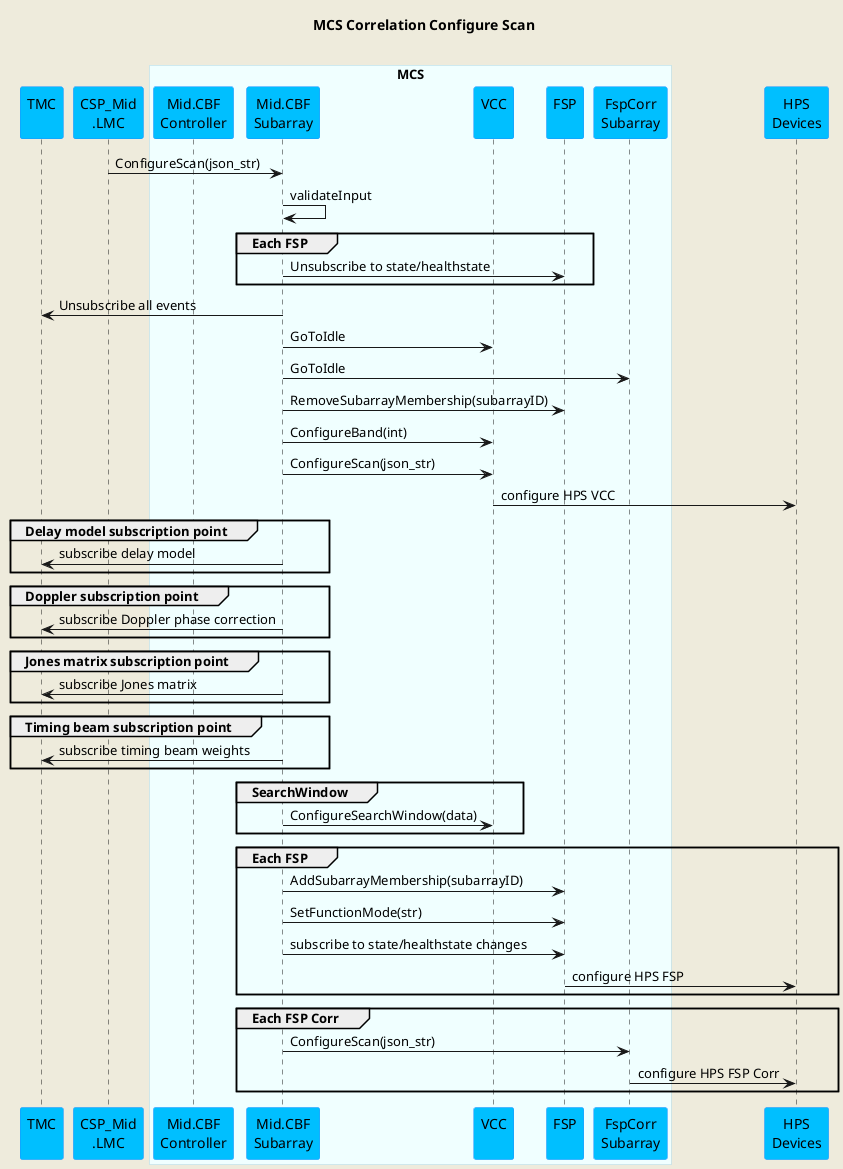 @startuml
'https://plantuml.com/sequence-diagram

skinparam backgroundColor #EEEBDC
skinparam sequence {
ParticipantBorderColor DodgerBlue
ParticipantBackgroundColor DeepSkyBlue
ActorBorderColor DarkGreen
ActorBackgroundColor Green
BoxBorderColor LightBlue
BoxBackgroundColor #F0FFFF
}

title MCS Correlation Configure Scan\n

participant "TMC\n" as tmc
participant "CSP_Mid\n.LMC" as lmc

box "MCS"
participant "Mid.CBF\nController" as controller
participant "Mid.CBF\nSubarray" as subarray
participant "VCC\n" as vcc
participant "FSP\n" as fsp
participant "FspCorr\nSubarray" as fspcorr
end box

participant "HPS\nDevices" as hps

lmc         -> subarray     : ConfigureScan(json_str)
subarray    -> subarray     : validateInput

group Each FSP
subarray    -> fsp          : Unsubscribe to state/healthstate
end group

subarray    -> tmc          : Unsubscribe all events
subarray    -> vcc          : GoToIdle
subarray    -> fspcorr      : GoToIdle
subarray    -> fsp          : RemoveSubarrayMembership(subarrayID)
subarray    -> vcc          : ConfigureBand(int)
subarray    -> vcc          : ConfigureScan(json_str)
vcc         -> hps          : configure HPS VCC

group Delay model subscription point
subarray    -> tmc          : subscribe delay model
end group

group Doppler subscription point
subarray    -> tmc          : subscribe Doppler phase correction
end group

group Jones matrix subscription point
subarray    -> tmc          : subscribe Jones matrix
end group

group Timing beam subscription point
subarray    -> tmc          : subscribe timing beam weights
end group

group SearchWindow
subarray    ->vcc           : ConfigureSearchWindow(data)
end group

group Each FSP
subarray    -> fsp          : AddSubarrayMembership(subarrayID)
subarray    -> fsp          : SetFunctionMode(str)
subarray    -> fsp          : subscribe to state/healthstate changes
fsp         -> hps          : configure HPS FSP
end group

group Each FSP Corr
subarray    -> fspcorr          : ConfigureScan(json_str)
fspcorr         -> hps          : configure HPS FSP Corr
end group

@enduml